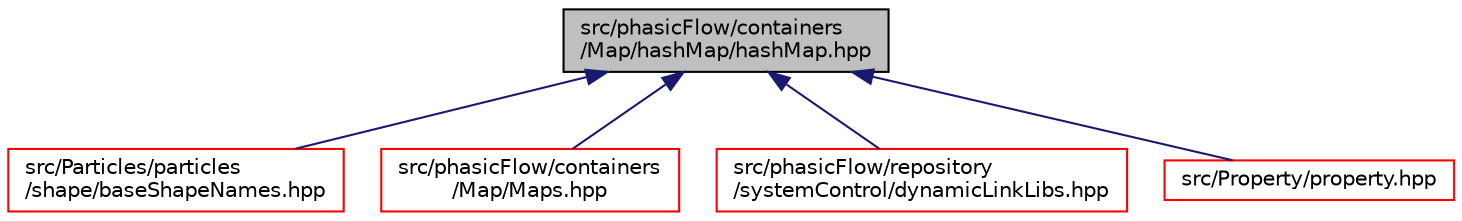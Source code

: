 digraph "src/phasicFlow/containers/Map/hashMap/hashMap.hpp"
{
 // LATEX_PDF_SIZE
  edge [fontname="Helvetica",fontsize="10",labelfontname="Helvetica",labelfontsize="10"];
  node [fontname="Helvetica",fontsize="10",shape=record];
  Node1 [label="src/phasicFlow/containers\l/Map/hashMap/hashMap.hpp",height=0.2,width=0.4,color="black", fillcolor="grey75", style="filled", fontcolor="black",tooltip=" "];
  Node1 -> Node2 [dir="back",color="midnightblue",fontsize="10",style="solid",fontname="Helvetica"];
  Node2 [label="src/Particles/particles\l/shape/baseShapeNames.hpp",height=0.2,width=0.4,color="red", fillcolor="white", style="filled",URL="$baseShapeNames_8hpp.html",tooltip=" "];
  Node1 -> Node50 [dir="back",color="midnightblue",fontsize="10",style="solid",fontname="Helvetica"];
  Node50 [label="src/phasicFlow/containers\l/Map/Maps.hpp",height=0.2,width=0.4,color="red", fillcolor="white", style="filled",URL="$Maps_8hpp.html",tooltip=" "];
  Node1 -> Node132 [dir="back",color="midnightblue",fontsize="10",style="solid",fontname="Helvetica"];
  Node132 [label="src/phasicFlow/repository\l/systemControl/dynamicLinkLibs.hpp",height=0.2,width=0.4,color="red", fillcolor="white", style="filled",URL="$dynamicLinkLibs_8hpp.html",tooltip=" "];
  Node1 -> Node134 [dir="back",color="midnightblue",fontsize="10",style="solid",fontname="Helvetica"];
  Node134 [label="src/Property/property.hpp",height=0.2,width=0.4,color="red", fillcolor="white", style="filled",URL="$property_8hpp.html",tooltip=" "];
}

